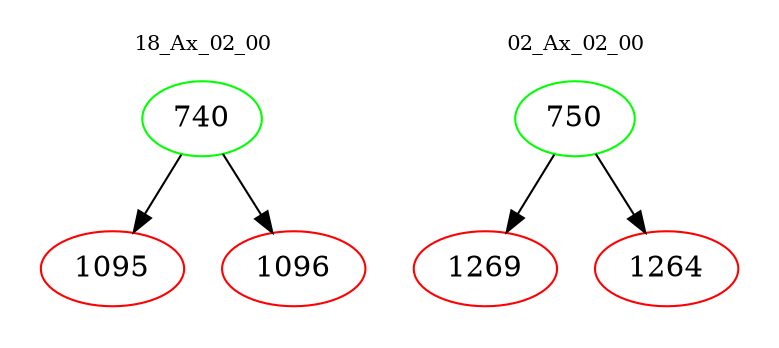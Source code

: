 digraph{
subgraph cluster_0 {
color = white
label = "18_Ax_02_00";
fontsize=10;
T0_740 [label="740", color="green"]
T0_740 -> T0_1095 [color="black"]
T0_1095 [label="1095", color="red"]
T0_740 -> T0_1096 [color="black"]
T0_1096 [label="1096", color="red"]
}
subgraph cluster_1 {
color = white
label = "02_Ax_02_00";
fontsize=10;
T1_750 [label="750", color="green"]
T1_750 -> T1_1269 [color="black"]
T1_1269 [label="1269", color="red"]
T1_750 -> T1_1264 [color="black"]
T1_1264 [label="1264", color="red"]
}
}
